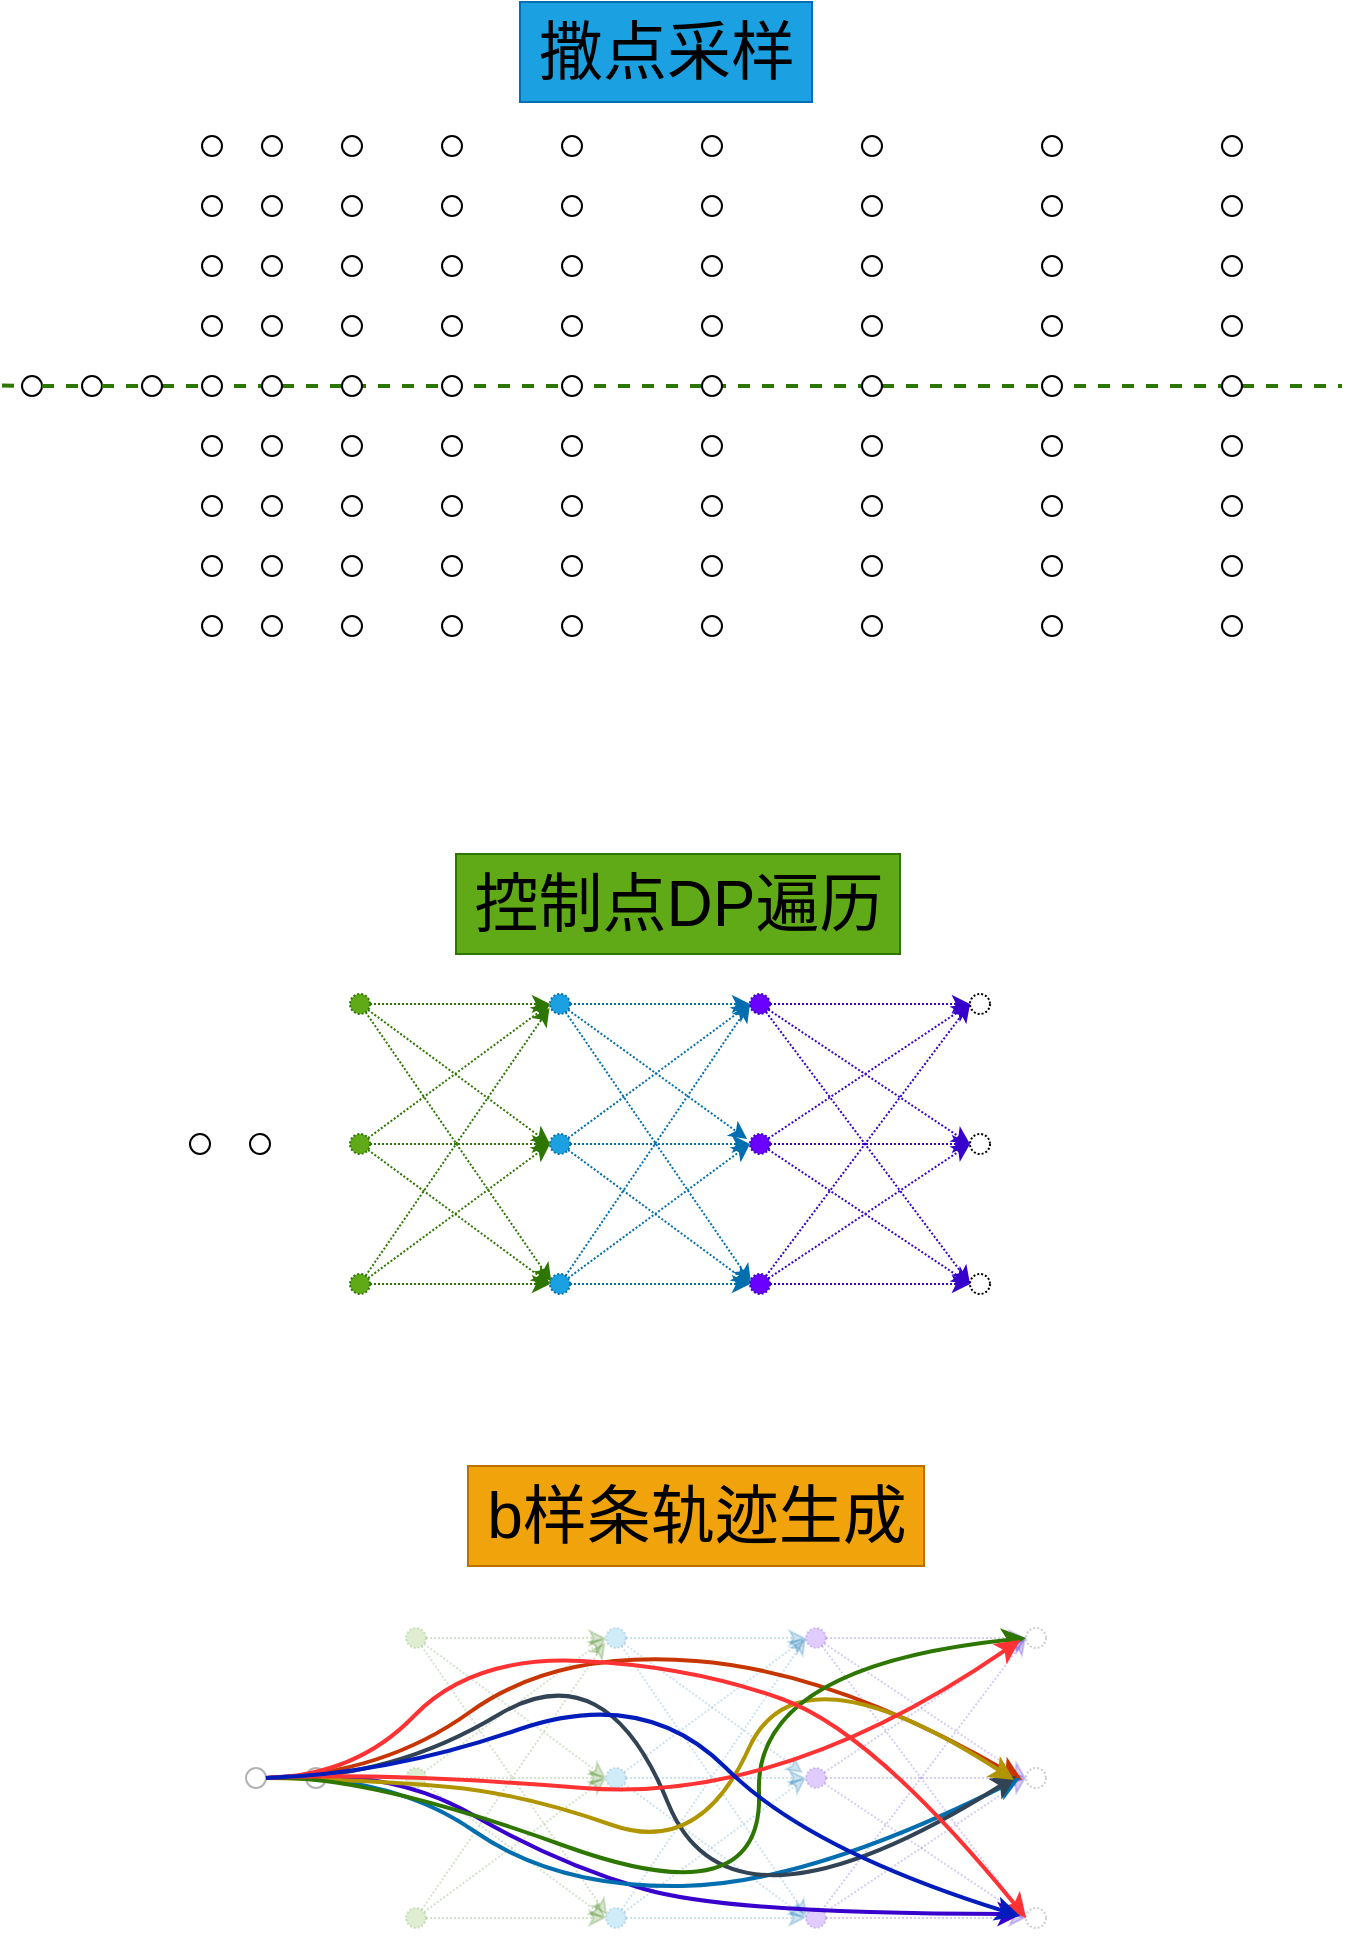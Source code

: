 <mxfile>
    <diagram id="zIWv_xni77McjanPKbbs" name="Page-1">
        <mxGraphModel dx="1017" dy="956" grid="0" gridSize="10" guides="1" tooltips="1" connect="1" arrows="1" fold="1" page="1" pageScale="1" pageWidth="850" pageHeight="1100" background="#ffffff" math="0" shadow="0">
            <root>
                <mxCell id="0"/>
                <mxCell id="1" parent="0"/>
                <mxCell id="3" value="" style="endArrow=none;dashed=1;html=1;strokeWidth=2;fillColor=#60a917;strokeColor=#2D7600;startArrow=none;" edge="1" parent="1" source="90">
                    <mxGeometry width="50" height="50" relative="1" as="geometry">
                        <mxPoint x="100" y="231.76" as="sourcePoint"/>
                        <mxPoint x="770" y="232" as="targetPoint"/>
                    </mxGeometry>
                </mxCell>
                <mxCell id="5" value="" style="ellipse;whiteSpace=wrap;html=1;aspect=fixed;" vertex="1" parent="1">
                    <mxGeometry x="200" y="107" width="10" height="10" as="geometry"/>
                </mxCell>
                <mxCell id="6" value="" style="ellipse;whiteSpace=wrap;html=1;aspect=fixed;" vertex="1" parent="1">
                    <mxGeometry x="200" y="137" width="10" height="10" as="geometry"/>
                </mxCell>
                <mxCell id="7" value="" style="ellipse;whiteSpace=wrap;html=1;aspect=fixed;" vertex="1" parent="1">
                    <mxGeometry x="200" y="167" width="10" height="10" as="geometry"/>
                </mxCell>
                <mxCell id="8" value="" style="ellipse;whiteSpace=wrap;html=1;aspect=fixed;" vertex="1" parent="1">
                    <mxGeometry x="200" y="197" width="10" height="10" as="geometry"/>
                </mxCell>
                <mxCell id="9" value="" style="ellipse;whiteSpace=wrap;html=1;aspect=fixed;" vertex="1" parent="1">
                    <mxGeometry x="200" y="227" width="10" height="10" as="geometry"/>
                </mxCell>
                <mxCell id="10" value="" style="ellipse;whiteSpace=wrap;html=1;aspect=fixed;" vertex="1" parent="1">
                    <mxGeometry x="200" y="257" width="10" height="10" as="geometry"/>
                </mxCell>
                <mxCell id="11" value="" style="ellipse;whiteSpace=wrap;html=1;aspect=fixed;" vertex="1" parent="1">
                    <mxGeometry x="200" y="287" width="10" height="10" as="geometry"/>
                </mxCell>
                <mxCell id="12" value="" style="ellipse;whiteSpace=wrap;html=1;aspect=fixed;" vertex="1" parent="1">
                    <mxGeometry x="200" y="317" width="10" height="10" as="geometry"/>
                </mxCell>
                <mxCell id="13" value="" style="ellipse;whiteSpace=wrap;html=1;aspect=fixed;" vertex="1" parent="1">
                    <mxGeometry x="200" y="347" width="10" height="10" as="geometry"/>
                </mxCell>
                <mxCell id="14" value="" style="ellipse;whiteSpace=wrap;html=1;aspect=fixed;" vertex="1" parent="1">
                    <mxGeometry x="230" y="107" width="10" height="10" as="geometry"/>
                </mxCell>
                <mxCell id="15" value="" style="ellipse;whiteSpace=wrap;html=1;aspect=fixed;" vertex="1" parent="1">
                    <mxGeometry x="230" y="137" width="10" height="10" as="geometry"/>
                </mxCell>
                <mxCell id="16" value="" style="ellipse;whiteSpace=wrap;html=1;aspect=fixed;" vertex="1" parent="1">
                    <mxGeometry x="230" y="167" width="10" height="10" as="geometry"/>
                </mxCell>
                <mxCell id="17" value="" style="ellipse;whiteSpace=wrap;html=1;aspect=fixed;" vertex="1" parent="1">
                    <mxGeometry x="230" y="197" width="10" height="10" as="geometry"/>
                </mxCell>
                <mxCell id="18" value="" style="ellipse;whiteSpace=wrap;html=1;aspect=fixed;" vertex="1" parent="1">
                    <mxGeometry x="230" y="227" width="10" height="10" as="geometry"/>
                </mxCell>
                <mxCell id="19" value="" style="ellipse;whiteSpace=wrap;html=1;aspect=fixed;" vertex="1" parent="1">
                    <mxGeometry x="230" y="257" width="10" height="10" as="geometry"/>
                </mxCell>
                <mxCell id="20" value="" style="ellipse;whiteSpace=wrap;html=1;aspect=fixed;" vertex="1" parent="1">
                    <mxGeometry x="230" y="287" width="10" height="10" as="geometry"/>
                </mxCell>
                <mxCell id="21" value="" style="ellipse;whiteSpace=wrap;html=1;aspect=fixed;" vertex="1" parent="1">
                    <mxGeometry x="230" y="317" width="10" height="10" as="geometry"/>
                </mxCell>
                <mxCell id="22" value="" style="ellipse;whiteSpace=wrap;html=1;aspect=fixed;" vertex="1" parent="1">
                    <mxGeometry x="230" y="347" width="10" height="10" as="geometry"/>
                </mxCell>
                <mxCell id="23" value="" style="ellipse;whiteSpace=wrap;html=1;aspect=fixed;" vertex="1" parent="1">
                    <mxGeometry x="270" y="107" width="10" height="10" as="geometry"/>
                </mxCell>
                <mxCell id="24" value="" style="ellipse;whiteSpace=wrap;html=1;aspect=fixed;" vertex="1" parent="1">
                    <mxGeometry x="270" y="137" width="10" height="10" as="geometry"/>
                </mxCell>
                <mxCell id="25" value="" style="ellipse;whiteSpace=wrap;html=1;aspect=fixed;" vertex="1" parent="1">
                    <mxGeometry x="270" y="167" width="10" height="10" as="geometry"/>
                </mxCell>
                <mxCell id="26" value="" style="ellipse;whiteSpace=wrap;html=1;aspect=fixed;" vertex="1" parent="1">
                    <mxGeometry x="270" y="197" width="10" height="10" as="geometry"/>
                </mxCell>
                <mxCell id="27" value="" style="ellipse;whiteSpace=wrap;html=1;aspect=fixed;" vertex="1" parent="1">
                    <mxGeometry x="270" y="227" width="10" height="10" as="geometry"/>
                </mxCell>
                <mxCell id="28" value="" style="ellipse;whiteSpace=wrap;html=1;aspect=fixed;" vertex="1" parent="1">
                    <mxGeometry x="270" y="257" width="10" height="10" as="geometry"/>
                </mxCell>
                <mxCell id="29" value="" style="ellipse;whiteSpace=wrap;html=1;aspect=fixed;" vertex="1" parent="1">
                    <mxGeometry x="270" y="287" width="10" height="10" as="geometry"/>
                </mxCell>
                <mxCell id="30" value="" style="ellipse;whiteSpace=wrap;html=1;aspect=fixed;" vertex="1" parent="1">
                    <mxGeometry x="270" y="317" width="10" height="10" as="geometry"/>
                </mxCell>
                <mxCell id="31" value="" style="ellipse;whiteSpace=wrap;html=1;aspect=fixed;" vertex="1" parent="1">
                    <mxGeometry x="270" y="347" width="10" height="10" as="geometry"/>
                </mxCell>
                <mxCell id="32" value="" style="ellipse;whiteSpace=wrap;html=1;aspect=fixed;" vertex="1" parent="1">
                    <mxGeometry x="320" y="107" width="10" height="10" as="geometry"/>
                </mxCell>
                <mxCell id="33" value="" style="ellipse;whiteSpace=wrap;html=1;aspect=fixed;" vertex="1" parent="1">
                    <mxGeometry x="320" y="137" width="10" height="10" as="geometry"/>
                </mxCell>
                <mxCell id="34" value="" style="ellipse;whiteSpace=wrap;html=1;aspect=fixed;" vertex="1" parent="1">
                    <mxGeometry x="320" y="167" width="10" height="10" as="geometry"/>
                </mxCell>
                <mxCell id="35" value="" style="ellipse;whiteSpace=wrap;html=1;aspect=fixed;" vertex="1" parent="1">
                    <mxGeometry x="320" y="197" width="10" height="10" as="geometry"/>
                </mxCell>
                <mxCell id="36" value="" style="ellipse;whiteSpace=wrap;html=1;aspect=fixed;" vertex="1" parent="1">
                    <mxGeometry x="320" y="227" width="10" height="10" as="geometry"/>
                </mxCell>
                <mxCell id="37" value="" style="ellipse;whiteSpace=wrap;html=1;aspect=fixed;" vertex="1" parent="1">
                    <mxGeometry x="320" y="257" width="10" height="10" as="geometry"/>
                </mxCell>
                <mxCell id="38" value="" style="ellipse;whiteSpace=wrap;html=1;aspect=fixed;" vertex="1" parent="1">
                    <mxGeometry x="320" y="287" width="10" height="10" as="geometry"/>
                </mxCell>
                <mxCell id="39" value="" style="ellipse;whiteSpace=wrap;html=1;aspect=fixed;" vertex="1" parent="1">
                    <mxGeometry x="320" y="317" width="10" height="10" as="geometry"/>
                </mxCell>
                <mxCell id="40" value="" style="ellipse;whiteSpace=wrap;html=1;aspect=fixed;" vertex="1" parent="1">
                    <mxGeometry x="320" y="347" width="10" height="10" as="geometry"/>
                </mxCell>
                <mxCell id="41" value="" style="ellipse;whiteSpace=wrap;html=1;aspect=fixed;" vertex="1" parent="1">
                    <mxGeometry x="380" y="107" width="10" height="10" as="geometry"/>
                </mxCell>
                <mxCell id="42" value="" style="ellipse;whiteSpace=wrap;html=1;aspect=fixed;" vertex="1" parent="1">
                    <mxGeometry x="380" y="137" width="10" height="10" as="geometry"/>
                </mxCell>
                <mxCell id="43" value="" style="ellipse;whiteSpace=wrap;html=1;aspect=fixed;" vertex="1" parent="1">
                    <mxGeometry x="380" y="167" width="10" height="10" as="geometry"/>
                </mxCell>
                <mxCell id="44" value="" style="ellipse;whiteSpace=wrap;html=1;aspect=fixed;" vertex="1" parent="1">
                    <mxGeometry x="380" y="197" width="10" height="10" as="geometry"/>
                </mxCell>
                <mxCell id="45" value="" style="ellipse;whiteSpace=wrap;html=1;aspect=fixed;" vertex="1" parent="1">
                    <mxGeometry x="380" y="227" width="10" height="10" as="geometry"/>
                </mxCell>
                <mxCell id="46" value="" style="ellipse;whiteSpace=wrap;html=1;aspect=fixed;" vertex="1" parent="1">
                    <mxGeometry x="380" y="257" width="10" height="10" as="geometry"/>
                </mxCell>
                <mxCell id="47" value="" style="ellipse;whiteSpace=wrap;html=1;aspect=fixed;" vertex="1" parent="1">
                    <mxGeometry x="380" y="287" width="10" height="10" as="geometry"/>
                </mxCell>
                <mxCell id="48" value="" style="ellipse;whiteSpace=wrap;html=1;aspect=fixed;" vertex="1" parent="1">
                    <mxGeometry x="380" y="317" width="10" height="10" as="geometry"/>
                </mxCell>
                <mxCell id="49" value="" style="ellipse;whiteSpace=wrap;html=1;aspect=fixed;" vertex="1" parent="1">
                    <mxGeometry x="380" y="347" width="10" height="10" as="geometry"/>
                </mxCell>
                <mxCell id="50" value="" style="ellipse;whiteSpace=wrap;html=1;aspect=fixed;" vertex="1" parent="1">
                    <mxGeometry x="450" y="107" width="10" height="10" as="geometry"/>
                </mxCell>
                <mxCell id="51" value="" style="ellipse;whiteSpace=wrap;html=1;aspect=fixed;" vertex="1" parent="1">
                    <mxGeometry x="450" y="137" width="10" height="10" as="geometry"/>
                </mxCell>
                <mxCell id="52" value="" style="ellipse;whiteSpace=wrap;html=1;aspect=fixed;" vertex="1" parent="1">
                    <mxGeometry x="450" y="167" width="10" height="10" as="geometry"/>
                </mxCell>
                <mxCell id="53" value="" style="ellipse;whiteSpace=wrap;html=1;aspect=fixed;" vertex="1" parent="1">
                    <mxGeometry x="450" y="197" width="10" height="10" as="geometry"/>
                </mxCell>
                <mxCell id="54" value="" style="ellipse;whiteSpace=wrap;html=1;aspect=fixed;" vertex="1" parent="1">
                    <mxGeometry x="450" y="227" width="10" height="10" as="geometry"/>
                </mxCell>
                <mxCell id="55" value="" style="ellipse;whiteSpace=wrap;html=1;aspect=fixed;" vertex="1" parent="1">
                    <mxGeometry x="450" y="257" width="10" height="10" as="geometry"/>
                </mxCell>
                <mxCell id="56" value="" style="ellipse;whiteSpace=wrap;html=1;aspect=fixed;" vertex="1" parent="1">
                    <mxGeometry x="450" y="287" width="10" height="10" as="geometry"/>
                </mxCell>
                <mxCell id="57" value="" style="ellipse;whiteSpace=wrap;html=1;aspect=fixed;" vertex="1" parent="1">
                    <mxGeometry x="450" y="317" width="10" height="10" as="geometry"/>
                </mxCell>
                <mxCell id="58" value="" style="ellipse;whiteSpace=wrap;html=1;aspect=fixed;" vertex="1" parent="1">
                    <mxGeometry x="450" y="347" width="10" height="10" as="geometry"/>
                </mxCell>
                <mxCell id="59" value="" style="ellipse;whiteSpace=wrap;html=1;aspect=fixed;" vertex="1" parent="1">
                    <mxGeometry x="530" y="107" width="10" height="10" as="geometry"/>
                </mxCell>
                <mxCell id="60" value="" style="ellipse;whiteSpace=wrap;html=1;aspect=fixed;" vertex="1" parent="1">
                    <mxGeometry x="530" y="137" width="10" height="10" as="geometry"/>
                </mxCell>
                <mxCell id="61" value="" style="ellipse;whiteSpace=wrap;html=1;aspect=fixed;" vertex="1" parent="1">
                    <mxGeometry x="530" y="167" width="10" height="10" as="geometry"/>
                </mxCell>
                <mxCell id="62" value="" style="ellipse;whiteSpace=wrap;html=1;aspect=fixed;" vertex="1" parent="1">
                    <mxGeometry x="530" y="197" width="10" height="10" as="geometry"/>
                </mxCell>
                <mxCell id="63" value="" style="ellipse;whiteSpace=wrap;html=1;aspect=fixed;" vertex="1" parent="1">
                    <mxGeometry x="530" y="227" width="10" height="10" as="geometry"/>
                </mxCell>
                <mxCell id="64" value="" style="ellipse;whiteSpace=wrap;html=1;aspect=fixed;" vertex="1" parent="1">
                    <mxGeometry x="530" y="257" width="10" height="10" as="geometry"/>
                </mxCell>
                <mxCell id="65" value="" style="ellipse;whiteSpace=wrap;html=1;aspect=fixed;" vertex="1" parent="1">
                    <mxGeometry x="530" y="287" width="10" height="10" as="geometry"/>
                </mxCell>
                <mxCell id="66" value="" style="ellipse;whiteSpace=wrap;html=1;aspect=fixed;" vertex="1" parent="1">
                    <mxGeometry x="530" y="317" width="10" height="10" as="geometry"/>
                </mxCell>
                <mxCell id="67" value="" style="ellipse;whiteSpace=wrap;html=1;aspect=fixed;" vertex="1" parent="1">
                    <mxGeometry x="530" y="347" width="10" height="10" as="geometry"/>
                </mxCell>
                <mxCell id="68" value="" style="ellipse;whiteSpace=wrap;html=1;aspect=fixed;" vertex="1" parent="1">
                    <mxGeometry x="620" y="107" width="10" height="10" as="geometry"/>
                </mxCell>
                <mxCell id="69" value="" style="ellipse;whiteSpace=wrap;html=1;aspect=fixed;" vertex="1" parent="1">
                    <mxGeometry x="620" y="137" width="10" height="10" as="geometry"/>
                </mxCell>
                <mxCell id="70" value="" style="ellipse;whiteSpace=wrap;html=1;aspect=fixed;" vertex="1" parent="1">
                    <mxGeometry x="620" y="167" width="10" height="10" as="geometry"/>
                </mxCell>
                <mxCell id="71" value="" style="ellipse;whiteSpace=wrap;html=1;aspect=fixed;" vertex="1" parent="1">
                    <mxGeometry x="620" y="197" width="10" height="10" as="geometry"/>
                </mxCell>
                <mxCell id="72" value="" style="ellipse;whiteSpace=wrap;html=1;aspect=fixed;" vertex="1" parent="1">
                    <mxGeometry x="620" y="227" width="10" height="10" as="geometry"/>
                </mxCell>
                <mxCell id="73" value="" style="ellipse;whiteSpace=wrap;html=1;aspect=fixed;" vertex="1" parent="1">
                    <mxGeometry x="620" y="257" width="10" height="10" as="geometry"/>
                </mxCell>
                <mxCell id="74" value="" style="ellipse;whiteSpace=wrap;html=1;aspect=fixed;" vertex="1" parent="1">
                    <mxGeometry x="620" y="287" width="10" height="10" as="geometry"/>
                </mxCell>
                <mxCell id="75" value="" style="ellipse;whiteSpace=wrap;html=1;aspect=fixed;" vertex="1" parent="1">
                    <mxGeometry x="620" y="317" width="10" height="10" as="geometry"/>
                </mxCell>
                <mxCell id="76" value="" style="ellipse;whiteSpace=wrap;html=1;aspect=fixed;" vertex="1" parent="1">
                    <mxGeometry x="620" y="347" width="10" height="10" as="geometry"/>
                </mxCell>
                <mxCell id="77" value="" style="ellipse;whiteSpace=wrap;html=1;aspect=fixed;" vertex="1" parent="1">
                    <mxGeometry x="710" y="107" width="10" height="10" as="geometry"/>
                </mxCell>
                <mxCell id="78" value="" style="ellipse;whiteSpace=wrap;html=1;aspect=fixed;" vertex="1" parent="1">
                    <mxGeometry x="710" y="137" width="10" height="10" as="geometry"/>
                </mxCell>
                <mxCell id="79" value="" style="ellipse;whiteSpace=wrap;html=1;aspect=fixed;" vertex="1" parent="1">
                    <mxGeometry x="710" y="167" width="10" height="10" as="geometry"/>
                </mxCell>
                <mxCell id="80" value="" style="ellipse;whiteSpace=wrap;html=1;aspect=fixed;" vertex="1" parent="1">
                    <mxGeometry x="710" y="197" width="10" height="10" as="geometry"/>
                </mxCell>
                <mxCell id="81" value="" style="ellipse;whiteSpace=wrap;html=1;aspect=fixed;" vertex="1" parent="1">
                    <mxGeometry x="710" y="227" width="10" height="10" as="geometry"/>
                </mxCell>
                <mxCell id="82" value="" style="ellipse;whiteSpace=wrap;html=1;aspect=fixed;" vertex="1" parent="1">
                    <mxGeometry x="710" y="257" width="10" height="10" as="geometry"/>
                </mxCell>
                <mxCell id="83" value="" style="ellipse;whiteSpace=wrap;html=1;aspect=fixed;" vertex="1" parent="1">
                    <mxGeometry x="710" y="287" width="10" height="10" as="geometry"/>
                </mxCell>
                <mxCell id="84" value="" style="ellipse;whiteSpace=wrap;html=1;aspect=fixed;" vertex="1" parent="1">
                    <mxGeometry x="710" y="317" width="10" height="10" as="geometry"/>
                </mxCell>
                <mxCell id="85" value="" style="ellipse;whiteSpace=wrap;html=1;aspect=fixed;" vertex="1" parent="1">
                    <mxGeometry x="710" y="347" width="10" height="10" as="geometry"/>
                </mxCell>
                <mxCell id="87" value="" style="endArrow=none;dashed=1;html=1;strokeWidth=2;fillColor=#60a917;strokeColor=#2D7600;" edge="1" parent="1" target="86">
                    <mxGeometry width="50" height="50" relative="1" as="geometry">
                        <mxPoint x="100" y="231.76" as="sourcePoint"/>
                        <mxPoint x="858.966" y="232" as="targetPoint"/>
                    </mxGeometry>
                </mxCell>
                <mxCell id="86" value="" style="ellipse;whiteSpace=wrap;html=1;aspect=fixed;" vertex="1" parent="1">
                    <mxGeometry x="110" y="227" width="10" height="10" as="geometry"/>
                </mxCell>
                <mxCell id="89" value="" style="endArrow=none;dashed=1;html=1;strokeWidth=2;fillColor=#60a917;strokeColor=#2D7600;startArrow=none;" edge="1" parent="1" source="86" target="88">
                    <mxGeometry width="50" height="50" relative="1" as="geometry">
                        <mxPoint x="130" y="232" as="sourcePoint"/>
                        <mxPoint x="858.966" y="232" as="targetPoint"/>
                    </mxGeometry>
                </mxCell>
                <mxCell id="88" value="" style="ellipse;whiteSpace=wrap;html=1;aspect=fixed;" vertex="1" parent="1">
                    <mxGeometry x="140" y="227" width="10" height="10" as="geometry"/>
                </mxCell>
                <mxCell id="91" value="" style="endArrow=none;dashed=1;html=1;strokeWidth=2;fillColor=#60a917;strokeColor=#2D7600;startArrow=none;" edge="1" parent="1" source="88" target="90">
                    <mxGeometry width="50" height="50" relative="1" as="geometry">
                        <mxPoint x="150" y="232" as="sourcePoint"/>
                        <mxPoint x="858.966" y="232" as="targetPoint"/>
                    </mxGeometry>
                </mxCell>
                <mxCell id="90" value="" style="ellipse;whiteSpace=wrap;html=1;aspect=fixed;" vertex="1" parent="1">
                    <mxGeometry x="170" y="227" width="10" height="10" as="geometry"/>
                </mxCell>
                <mxCell id="170" style="edgeStyle=none;html=1;entryX=0;entryY=0.5;entryDx=0;entryDy=0;strokeColor=#2D7600;strokeWidth=1;dashed=1;dashPattern=1 1;fillColor=#60a917;" edge="1" parent="1" source="139" target="142">
                    <mxGeometry relative="1" as="geometry"/>
                </mxCell>
                <mxCell id="171" style="edgeStyle=none;html=1;entryX=0;entryY=0.5;entryDx=0;entryDy=0;strokeColor=#2D7600;strokeWidth=1;dashed=1;dashPattern=1 1;fillColor=#60a917;" edge="1" parent="1" source="139" target="143">
                    <mxGeometry relative="1" as="geometry"/>
                </mxCell>
                <mxCell id="172" style="edgeStyle=none;html=1;entryX=0.065;entryY=0.377;entryDx=0;entryDy=0;strokeColor=#2D7600;strokeWidth=1;entryPerimeter=0;dashed=1;dashPattern=1 1;fillColor=#60a917;" edge="1" parent="1" source="139" target="144">
                    <mxGeometry relative="1" as="geometry"/>
                </mxCell>
                <mxCell id="139" value="" style="ellipse;whiteSpace=wrap;html=1;aspect=fixed;dashed=1;dashPattern=1 1;strokeWidth=1;fillColor=#60a917;fontColor=#ffffff;strokeColor=#2D7600;" vertex="1" parent="1">
                    <mxGeometry x="274" y="536" width="10" height="10" as="geometry"/>
                </mxCell>
                <mxCell id="166" style="edgeStyle=none;html=1;entryX=0;entryY=0.5;entryDx=0;entryDy=0;strokeColor=#2D7600;strokeWidth=1;dashed=1;dashPattern=1 1;fillColor=#60a917;" edge="1" parent="1" source="140" target="142">
                    <mxGeometry relative="1" as="geometry"/>
                </mxCell>
                <mxCell id="173" style="edgeStyle=none;html=1;entryX=0;entryY=0.5;entryDx=0;entryDy=0;strokeColor=#2D7600;strokeWidth=1;dashed=1;dashPattern=1 1;fillColor=#60a917;" edge="1" parent="1" source="140" target="143">
                    <mxGeometry relative="1" as="geometry"/>
                </mxCell>
                <mxCell id="174" style="edgeStyle=none;html=1;entryX=0;entryY=0.5;entryDx=0;entryDy=0;strokeColor=#2D7600;strokeWidth=1;dashed=1;dashPattern=1 1;fillColor=#60a917;" edge="1" parent="1" source="140" target="144">
                    <mxGeometry relative="1" as="geometry"/>
                </mxCell>
                <mxCell id="140" value="" style="ellipse;whiteSpace=wrap;html=1;aspect=fixed;dashed=1;dashPattern=1 1;strokeWidth=1;fillColor=#60a917;fontColor=#ffffff;strokeColor=#2D7600;" vertex="1" parent="1">
                    <mxGeometry x="274" y="606" width="10" height="10" as="geometry"/>
                </mxCell>
                <mxCell id="175" style="edgeStyle=none;html=1;entryX=-0.027;entryY=0.698;entryDx=0;entryDy=0;strokeColor=#2D7600;strokeWidth=1;entryPerimeter=0;dashed=1;dashPattern=1 1;fillColor=#60a917;" edge="1" parent="1" source="141" target="142">
                    <mxGeometry relative="1" as="geometry"/>
                </mxCell>
                <mxCell id="176" style="edgeStyle=none;html=1;entryX=0;entryY=0.5;entryDx=0;entryDy=0;strokeColor=#2D7600;strokeWidth=1;dashed=1;dashPattern=1 1;fillColor=#60a917;" edge="1" parent="1" source="141" target="143">
                    <mxGeometry relative="1" as="geometry"/>
                </mxCell>
                <mxCell id="177" style="edgeStyle=none;html=1;entryX=0;entryY=0.5;entryDx=0;entryDy=0;strokeColor=#2D7600;strokeWidth=1;dashed=1;dashPattern=1 1;fillColor=#60a917;" edge="1" parent="1" source="141" target="144">
                    <mxGeometry relative="1" as="geometry"/>
                </mxCell>
                <mxCell id="141" value="" style="ellipse;whiteSpace=wrap;html=1;aspect=fixed;dashed=1;dashPattern=1 1;strokeWidth=1;fillColor=#60a917;fontColor=#ffffff;strokeColor=#2D7600;" vertex="1" parent="1">
                    <mxGeometry x="274" y="676" width="10" height="10" as="geometry"/>
                </mxCell>
                <mxCell id="167" style="edgeStyle=none;html=1;entryX=0;entryY=0.5;entryDx=0;entryDy=0;strokeColor=#006EAF;strokeWidth=1;dashed=1;dashPattern=1 1;fillColor=#1ba1e2;" edge="1" parent="1" source="142" target="145">
                    <mxGeometry relative="1" as="geometry"/>
                </mxCell>
                <mxCell id="168" style="edgeStyle=none;html=1;entryX=-0.144;entryY=0.256;entryDx=0;entryDy=0;entryPerimeter=0;strokeColor=#006EAF;strokeWidth=1;dashed=1;dashPattern=1 1;fillColor=#1ba1e2;" edge="1" parent="1" source="142" target="146">
                    <mxGeometry relative="1" as="geometry"/>
                </mxCell>
                <mxCell id="169" style="edgeStyle=none;html=1;entryX=0.049;entryY=0.419;entryDx=0;entryDy=0;strokeColor=#006EAF;strokeWidth=1;entryPerimeter=0;dashed=1;dashPattern=1 1;fillColor=#1ba1e2;" edge="1" parent="1" source="142" target="147">
                    <mxGeometry relative="1" as="geometry"/>
                </mxCell>
                <mxCell id="142" value="" style="ellipse;whiteSpace=wrap;html=1;aspect=fixed;dashed=1;dashPattern=1 1;strokeWidth=1;fillColor=#1ba1e2;fontColor=#ffffff;strokeColor=#006EAF;" vertex="1" parent="1">
                    <mxGeometry x="374" y="536" width="10" height="10" as="geometry"/>
                </mxCell>
                <mxCell id="178" style="edgeStyle=none;html=1;entryX=0;entryY=0.5;entryDx=0;entryDy=0;strokeColor=#006EAF;strokeWidth=1;dashed=1;dashPattern=1 1;fillColor=#1ba1e2;" edge="1" parent="1" source="143" target="145">
                    <mxGeometry relative="1" as="geometry"/>
                </mxCell>
                <mxCell id="179" style="edgeStyle=none;html=1;entryX=0;entryY=0.5;entryDx=0;entryDy=0;strokeColor=#006EAF;strokeWidth=1;dashed=1;dashPattern=1 1;fillColor=#1ba1e2;" edge="1" parent="1" source="143" target="146">
                    <mxGeometry relative="1" as="geometry"/>
                </mxCell>
                <mxCell id="180" style="edgeStyle=none;html=1;entryX=0;entryY=0.5;entryDx=0;entryDy=0;strokeColor=#006EAF;strokeWidth=1;dashed=1;dashPattern=1 1;fillColor=#1ba1e2;" edge="1" parent="1" source="143" target="147">
                    <mxGeometry relative="1" as="geometry"/>
                </mxCell>
                <mxCell id="143" value="" style="ellipse;whiteSpace=wrap;html=1;aspect=fixed;dashed=1;dashPattern=1 1;strokeWidth=1;fillColor=#1ba1e2;fontColor=#ffffff;strokeColor=#006EAF;" vertex="1" parent="1">
                    <mxGeometry x="374" y="606" width="10" height="10" as="geometry"/>
                </mxCell>
                <mxCell id="181" style="edgeStyle=none;html=1;entryX=0;entryY=0.5;entryDx=0;entryDy=0;strokeColor=#006EAF;strokeWidth=1;dashed=1;dashPattern=1 1;fillColor=#1ba1e2;" edge="1" parent="1" source="144" target="147">
                    <mxGeometry relative="1" as="geometry"/>
                </mxCell>
                <mxCell id="182" style="edgeStyle=none;html=1;entryX=0;entryY=0.5;entryDx=0;entryDy=0;strokeColor=#006EAF;strokeWidth=1;dashed=1;dashPattern=1 1;fillColor=#1ba1e2;" edge="1" parent="1" source="144" target="146">
                    <mxGeometry relative="1" as="geometry"/>
                </mxCell>
                <mxCell id="183" style="edgeStyle=none;html=1;entryX=0;entryY=0.5;entryDx=0;entryDy=0;strokeColor=#006EAF;strokeWidth=1;dashed=1;dashPattern=1 1;fillColor=#1ba1e2;" edge="1" parent="1" source="144" target="145">
                    <mxGeometry relative="1" as="geometry"/>
                </mxCell>
                <mxCell id="144" value="" style="ellipse;whiteSpace=wrap;html=1;aspect=fixed;dashed=1;dashPattern=1 1;strokeWidth=1;fillColor=#1ba1e2;fontColor=#ffffff;strokeColor=#006EAF;" vertex="1" parent="1">
                    <mxGeometry x="374" y="676" width="10" height="10" as="geometry"/>
                </mxCell>
                <mxCell id="185" style="edgeStyle=none;html=1;entryX=0;entryY=0.5;entryDx=0;entryDy=0;strokeColor=#3700CC;strokeWidth=1;dashed=1;dashPattern=1 1;fillColor=#6a00ff;" edge="1" parent="1" source="145" target="148">
                    <mxGeometry relative="1" as="geometry"/>
                </mxCell>
                <mxCell id="186" style="edgeStyle=none;html=1;entryX=0;entryY=0.5;entryDx=0;entryDy=0;strokeColor=#3700CC;strokeWidth=1;dashed=1;dashPattern=1 1;fillColor=#6a00ff;" edge="1" parent="1" source="145" target="149">
                    <mxGeometry relative="1" as="geometry"/>
                </mxCell>
                <mxCell id="187" style="edgeStyle=none;html=1;entryX=0;entryY=0.5;entryDx=0;entryDy=0;strokeColor=#3700CC;strokeWidth=1;dashed=1;dashPattern=1 1;fillColor=#6a00ff;" edge="1" parent="1" source="145" target="150">
                    <mxGeometry relative="1" as="geometry"/>
                </mxCell>
                <mxCell id="145" value="" style="ellipse;whiteSpace=wrap;html=1;aspect=fixed;dashed=1;dashPattern=1 1;strokeWidth=1;fillColor=#6a00ff;fontColor=#ffffff;strokeColor=#3700CC;" vertex="1" parent="1">
                    <mxGeometry x="474" y="536" width="10" height="10" as="geometry"/>
                </mxCell>
                <mxCell id="188" style="edgeStyle=none;html=1;entryX=0;entryY=0.5;entryDx=0;entryDy=0;strokeColor=#3700CC;strokeWidth=1;dashed=1;dashPattern=1 1;fillColor=#6a00ff;" edge="1" parent="1" source="146" target="148">
                    <mxGeometry relative="1" as="geometry"/>
                </mxCell>
                <mxCell id="189" style="edgeStyle=none;html=1;strokeColor=#3700CC;strokeWidth=1;dashed=1;dashPattern=1 1;fillColor=#6a00ff;" edge="1" parent="1" source="146">
                    <mxGeometry relative="1" as="geometry">
                        <mxPoint x="584" y="611" as="targetPoint"/>
                    </mxGeometry>
                </mxCell>
                <mxCell id="190" style="edgeStyle=none;html=1;entryX=0;entryY=0.5;entryDx=0;entryDy=0;strokeColor=#3700CC;strokeWidth=1;dashed=1;dashPattern=1 1;fillColor=#6a00ff;" edge="1" parent="1" source="146" target="150">
                    <mxGeometry relative="1" as="geometry"/>
                </mxCell>
                <mxCell id="146" value="" style="ellipse;whiteSpace=wrap;html=1;aspect=fixed;dashed=1;dashPattern=1 1;strokeWidth=1;fillColor=#6a00ff;fontColor=#ffffff;strokeColor=#3700CC;" vertex="1" parent="1">
                    <mxGeometry x="474" y="606" width="10" height="10" as="geometry"/>
                </mxCell>
                <mxCell id="191" style="edgeStyle=none;html=1;entryX=0;entryY=0.5;entryDx=0;entryDy=0;strokeColor=#3700CC;strokeWidth=1;dashed=1;dashPattern=1 1;fillColor=#6a00ff;" edge="1" parent="1" source="147" target="148">
                    <mxGeometry relative="1" as="geometry"/>
                </mxCell>
                <mxCell id="192" style="edgeStyle=none;html=1;entryX=0;entryY=0.5;entryDx=0;entryDy=0;strokeColor=#3700CC;strokeWidth=1;dashed=1;dashPattern=1 1;fillColor=#6a00ff;" edge="1" parent="1" source="147" target="149">
                    <mxGeometry relative="1" as="geometry"/>
                </mxCell>
                <mxCell id="193" style="edgeStyle=none;html=1;strokeColor=#3700CC;strokeWidth=1;dashed=1;dashPattern=1 1;fillColor=#6a00ff;" edge="1" parent="1" source="147">
                    <mxGeometry relative="1" as="geometry">
                        <mxPoint x="584" y="681" as="targetPoint"/>
                    </mxGeometry>
                </mxCell>
                <mxCell id="147" value="" style="ellipse;whiteSpace=wrap;html=1;aspect=fixed;dashed=1;dashPattern=1 1;strokeWidth=1;fillColor=#6a00ff;fontColor=#ffffff;strokeColor=#3700CC;" vertex="1" parent="1">
                    <mxGeometry x="474" y="676" width="10" height="10" as="geometry"/>
                </mxCell>
                <mxCell id="148" value="" style="ellipse;whiteSpace=wrap;html=1;aspect=fixed;dashed=1;dashPattern=1 1;strokeWidth=1;" vertex="1" parent="1">
                    <mxGeometry x="584" y="536" width="10" height="10" as="geometry"/>
                </mxCell>
                <mxCell id="149" value="" style="ellipse;whiteSpace=wrap;html=1;aspect=fixed;dashed=1;dashPattern=1 1;strokeWidth=1;" vertex="1" parent="1">
                    <mxGeometry x="584" y="606" width="10" height="10" as="geometry"/>
                </mxCell>
                <mxCell id="150" value="" style="ellipse;whiteSpace=wrap;html=1;aspect=fixed;dashed=1;dashPattern=1 1;strokeWidth=1;" vertex="1" parent="1">
                    <mxGeometry x="584" y="676" width="10" height="10" as="geometry"/>
                </mxCell>
                <mxCell id="194" value="" style="ellipse;whiteSpace=wrap;html=1;aspect=fixed;" vertex="1" parent="1">
                    <mxGeometry x="224" y="606" width="10" height="10" as="geometry"/>
                </mxCell>
                <mxCell id="195" value="" style="ellipse;whiteSpace=wrap;html=1;aspect=fixed;" vertex="1" parent="1">
                    <mxGeometry x="194" y="606" width="10" height="10" as="geometry"/>
                </mxCell>
                <mxCell id="245" style="edgeStyle=none;html=1;entryX=0;entryY=0.5;entryDx=0;entryDy=0;strokeColor=#2D7600;strokeWidth=1;dashed=1;dashPattern=1 1;fillColor=#60a917;opacity=20;" edge="1" parent="1" source="248" target="260">
                    <mxGeometry relative="1" as="geometry"/>
                </mxCell>
                <mxCell id="246" style="edgeStyle=none;html=1;entryX=0;entryY=0.5;entryDx=0;entryDy=0;strokeColor=#2D7600;strokeWidth=1;dashed=1;dashPattern=1 1;fillColor=#60a917;opacity=20;" edge="1" parent="1" source="248" target="264">
                    <mxGeometry relative="1" as="geometry"/>
                </mxCell>
                <mxCell id="247" style="edgeStyle=none;html=1;entryX=0.065;entryY=0.377;entryDx=0;entryDy=0;strokeColor=#2D7600;strokeWidth=1;entryPerimeter=0;dashed=1;dashPattern=1 1;fillColor=#60a917;opacity=20;" edge="1" parent="1" source="248" target="268">
                    <mxGeometry relative="1" as="geometry"/>
                </mxCell>
                <mxCell id="248" value="" style="ellipse;whiteSpace=wrap;html=1;aspect=fixed;dashed=1;dashPattern=1 1;strokeWidth=1;fillColor=#60a917;fontColor=#ffffff;strokeColor=#2D7600;opacity=20;" vertex="1" parent="1">
                    <mxGeometry x="302" y="853" width="10" height="10" as="geometry"/>
                </mxCell>
                <mxCell id="249" style="edgeStyle=none;html=1;entryX=0;entryY=0.5;entryDx=0;entryDy=0;strokeColor=#2D7600;strokeWidth=1;dashed=1;dashPattern=1 1;fillColor=#60a917;opacity=20;" edge="1" parent="1" source="252" target="260">
                    <mxGeometry relative="1" as="geometry"/>
                </mxCell>
                <mxCell id="250" style="edgeStyle=none;html=1;entryX=0;entryY=0.5;entryDx=0;entryDy=0;strokeColor=#2D7600;strokeWidth=1;dashed=1;dashPattern=1 1;fillColor=#60a917;opacity=20;" edge="1" parent="1" source="252" target="264">
                    <mxGeometry relative="1" as="geometry"/>
                </mxCell>
                <mxCell id="251" style="edgeStyle=none;html=1;entryX=0;entryY=0.5;entryDx=0;entryDy=0;strokeColor=#2D7600;strokeWidth=1;dashed=1;dashPattern=1 1;fillColor=#60a917;opacity=20;" edge="1" parent="1" source="252" target="268">
                    <mxGeometry relative="1" as="geometry"/>
                </mxCell>
                <mxCell id="252" value="" style="ellipse;whiteSpace=wrap;html=1;aspect=fixed;dashed=1;dashPattern=1 1;strokeWidth=1;fillColor=#60a917;fontColor=#ffffff;strokeColor=#2D7600;opacity=20;" vertex="1" parent="1">
                    <mxGeometry x="302" y="923" width="10" height="10" as="geometry"/>
                </mxCell>
                <mxCell id="253" style="edgeStyle=none;html=1;entryX=-0.027;entryY=0.698;entryDx=0;entryDy=0;strokeColor=#2D7600;strokeWidth=1;entryPerimeter=0;dashed=1;dashPattern=1 1;fillColor=#60a917;opacity=20;" edge="1" parent="1" source="256" target="260">
                    <mxGeometry relative="1" as="geometry"/>
                </mxCell>
                <mxCell id="254" style="edgeStyle=none;html=1;entryX=0;entryY=0.5;entryDx=0;entryDy=0;strokeColor=#2D7600;strokeWidth=1;dashed=1;dashPattern=1 1;fillColor=#60a917;opacity=20;" edge="1" parent="1" source="256" target="264">
                    <mxGeometry relative="1" as="geometry"/>
                </mxCell>
                <mxCell id="255" style="edgeStyle=none;html=1;entryX=0;entryY=0.5;entryDx=0;entryDy=0;strokeColor=#2D7600;strokeWidth=1;dashed=1;dashPattern=1 1;fillColor=#60a917;opacity=20;" edge="1" parent="1" source="256" target="268">
                    <mxGeometry relative="1" as="geometry"/>
                </mxCell>
                <mxCell id="256" value="" style="ellipse;whiteSpace=wrap;html=1;aspect=fixed;dashed=1;dashPattern=1 1;strokeWidth=1;fillColor=#60a917;fontColor=#ffffff;strokeColor=#2D7600;opacity=20;" vertex="1" parent="1">
                    <mxGeometry x="302" y="993" width="10" height="10" as="geometry"/>
                </mxCell>
                <mxCell id="257" style="edgeStyle=none;html=1;entryX=0;entryY=0.5;entryDx=0;entryDy=0;strokeColor=#006EAF;strokeWidth=1;dashed=1;dashPattern=1 1;fillColor=#1ba1e2;opacity=20;" edge="1" parent="1" source="260" target="272">
                    <mxGeometry relative="1" as="geometry"/>
                </mxCell>
                <mxCell id="258" style="edgeStyle=none;html=1;entryX=-0.144;entryY=0.256;entryDx=0;entryDy=0;entryPerimeter=0;strokeColor=#006EAF;strokeWidth=1;dashed=1;dashPattern=1 1;fillColor=#1ba1e2;opacity=20;" edge="1" parent="1" source="260" target="276">
                    <mxGeometry relative="1" as="geometry"/>
                </mxCell>
                <mxCell id="259" style="edgeStyle=none;html=1;entryX=0.049;entryY=0.419;entryDx=0;entryDy=0;strokeColor=#006EAF;strokeWidth=1;entryPerimeter=0;dashed=1;dashPattern=1 1;fillColor=#1ba1e2;opacity=20;" edge="1" parent="1" source="260" target="280">
                    <mxGeometry relative="1" as="geometry"/>
                </mxCell>
                <mxCell id="260" value="" style="ellipse;whiteSpace=wrap;html=1;aspect=fixed;dashed=1;dashPattern=1 1;strokeWidth=1;fillColor=#1ba1e2;fontColor=#ffffff;strokeColor=#006EAF;opacity=20;" vertex="1" parent="1">
                    <mxGeometry x="402" y="853" width="10" height="10" as="geometry"/>
                </mxCell>
                <mxCell id="261" style="edgeStyle=none;html=1;entryX=0;entryY=0.5;entryDx=0;entryDy=0;strokeColor=#006EAF;strokeWidth=1;dashed=1;dashPattern=1 1;fillColor=#1ba1e2;opacity=20;" edge="1" parent="1" source="264" target="272">
                    <mxGeometry relative="1" as="geometry"/>
                </mxCell>
                <mxCell id="262" style="edgeStyle=none;html=1;entryX=0;entryY=0.5;entryDx=0;entryDy=0;strokeColor=#006EAF;strokeWidth=1;dashed=1;dashPattern=1 1;fillColor=#1ba1e2;opacity=20;" edge="1" parent="1" source="264" target="276">
                    <mxGeometry relative="1" as="geometry"/>
                </mxCell>
                <mxCell id="263" style="edgeStyle=none;html=1;entryX=0;entryY=0.5;entryDx=0;entryDy=0;strokeColor=#006EAF;strokeWidth=1;dashed=1;dashPattern=1 1;fillColor=#1ba1e2;opacity=20;" edge="1" parent="1" source="264" target="280">
                    <mxGeometry relative="1" as="geometry"/>
                </mxCell>
                <mxCell id="264" value="" style="ellipse;whiteSpace=wrap;html=1;aspect=fixed;dashed=1;dashPattern=1 1;strokeWidth=1;fillColor=#1ba1e2;fontColor=#ffffff;strokeColor=#006EAF;opacity=20;" vertex="1" parent="1">
                    <mxGeometry x="402" y="923" width="10" height="10" as="geometry"/>
                </mxCell>
                <mxCell id="265" style="edgeStyle=none;html=1;entryX=0;entryY=0.5;entryDx=0;entryDy=0;strokeColor=#006EAF;strokeWidth=1;dashed=1;dashPattern=1 1;fillColor=#1ba1e2;opacity=20;" edge="1" parent="1" source="268" target="280">
                    <mxGeometry relative="1" as="geometry"/>
                </mxCell>
                <mxCell id="266" style="edgeStyle=none;html=1;entryX=0;entryY=0.5;entryDx=0;entryDy=0;strokeColor=#006EAF;strokeWidth=1;dashed=1;dashPattern=1 1;fillColor=#1ba1e2;opacity=20;" edge="1" parent="1" source="268" target="276">
                    <mxGeometry relative="1" as="geometry"/>
                </mxCell>
                <mxCell id="267" style="edgeStyle=none;html=1;entryX=0;entryY=0.5;entryDx=0;entryDy=0;strokeColor=#006EAF;strokeWidth=1;dashed=1;dashPattern=1 1;fillColor=#1ba1e2;opacity=20;" edge="1" parent="1" source="268" target="272">
                    <mxGeometry relative="1" as="geometry"/>
                </mxCell>
                <mxCell id="268" value="" style="ellipse;whiteSpace=wrap;html=1;aspect=fixed;dashed=1;dashPattern=1 1;strokeWidth=1;fillColor=#1ba1e2;fontColor=#ffffff;strokeColor=#006EAF;opacity=20;" vertex="1" parent="1">
                    <mxGeometry x="402" y="993" width="10" height="10" as="geometry"/>
                </mxCell>
                <mxCell id="269" style="edgeStyle=none;html=1;entryX=0;entryY=0.5;entryDx=0;entryDy=0;strokeColor=#3700CC;strokeWidth=1;dashed=1;dashPattern=1 1;fillColor=#6a00ff;opacity=20;" edge="1" parent="1" source="272" target="281">
                    <mxGeometry relative="1" as="geometry"/>
                </mxCell>
                <mxCell id="270" style="edgeStyle=none;html=1;entryX=0;entryY=0.5;entryDx=0;entryDy=0;strokeColor=#3700CC;strokeWidth=1;dashed=1;dashPattern=1 1;fillColor=#6a00ff;opacity=20;" edge="1" parent="1" source="272" target="282">
                    <mxGeometry relative="1" as="geometry"/>
                </mxCell>
                <mxCell id="271" style="edgeStyle=none;html=1;entryX=0;entryY=0.5;entryDx=0;entryDy=0;strokeColor=#3700CC;strokeWidth=1;dashed=1;dashPattern=1 1;fillColor=#6a00ff;opacity=20;" edge="1" parent="1" source="272" target="283">
                    <mxGeometry relative="1" as="geometry"/>
                </mxCell>
                <mxCell id="272" value="" style="ellipse;whiteSpace=wrap;html=1;aspect=fixed;dashed=1;dashPattern=1 1;strokeWidth=1;fillColor=#6a00ff;fontColor=#ffffff;strokeColor=#3700CC;opacity=20;" vertex="1" parent="1">
                    <mxGeometry x="502" y="853" width="10" height="10" as="geometry"/>
                </mxCell>
                <mxCell id="273" style="edgeStyle=none;html=1;entryX=0;entryY=0.5;entryDx=0;entryDy=0;strokeColor=#3700CC;strokeWidth=1;dashed=1;dashPattern=1 1;fillColor=#6a00ff;opacity=20;" edge="1" parent="1" source="276" target="281">
                    <mxGeometry relative="1" as="geometry"/>
                </mxCell>
                <mxCell id="274" style="edgeStyle=none;html=1;strokeColor=#3700CC;strokeWidth=1;dashed=1;dashPattern=1 1;fillColor=#6a00ff;opacity=20;" edge="1" parent="1" source="276">
                    <mxGeometry relative="1" as="geometry">
                        <mxPoint x="612" y="928" as="targetPoint"/>
                    </mxGeometry>
                </mxCell>
                <mxCell id="275" style="edgeStyle=none;html=1;entryX=0;entryY=0.5;entryDx=0;entryDy=0;strokeColor=#3700CC;strokeWidth=1;dashed=1;dashPattern=1 1;fillColor=#6a00ff;opacity=20;" edge="1" parent="1" source="276" target="283">
                    <mxGeometry relative="1" as="geometry"/>
                </mxCell>
                <mxCell id="276" value="" style="ellipse;whiteSpace=wrap;html=1;aspect=fixed;dashed=1;dashPattern=1 1;strokeWidth=1;fillColor=#6a00ff;fontColor=#ffffff;strokeColor=#3700CC;opacity=20;" vertex="1" parent="1">
                    <mxGeometry x="502" y="923" width="10" height="10" as="geometry"/>
                </mxCell>
                <mxCell id="277" style="edgeStyle=none;html=1;entryX=0;entryY=0.5;entryDx=0;entryDy=0;strokeColor=#3700CC;strokeWidth=1;dashed=1;dashPattern=1 1;fillColor=#6a00ff;opacity=20;" edge="1" parent="1" source="280" target="281">
                    <mxGeometry relative="1" as="geometry"/>
                </mxCell>
                <mxCell id="278" style="edgeStyle=none;html=1;entryX=0;entryY=0.5;entryDx=0;entryDy=0;strokeColor=#3700CC;strokeWidth=1;dashed=1;dashPattern=1 1;fillColor=#6a00ff;opacity=20;" edge="1" parent="1" source="280" target="282">
                    <mxGeometry relative="1" as="geometry"/>
                </mxCell>
                <mxCell id="279" style="edgeStyle=none;html=1;strokeColor=#3700CC;strokeWidth=1;dashed=1;dashPattern=1 1;fillColor=#6a00ff;opacity=20;" edge="1" parent="1" source="280">
                    <mxGeometry relative="1" as="geometry">
                        <mxPoint x="612" y="998" as="targetPoint"/>
                    </mxGeometry>
                </mxCell>
                <mxCell id="280" value="" style="ellipse;whiteSpace=wrap;html=1;aspect=fixed;dashed=1;dashPattern=1 1;strokeWidth=1;fillColor=#6a00ff;fontColor=#ffffff;strokeColor=#3700CC;opacity=20;" vertex="1" parent="1">
                    <mxGeometry x="502" y="993" width="10" height="10" as="geometry"/>
                </mxCell>
                <mxCell id="281" value="" style="ellipse;whiteSpace=wrap;html=1;aspect=fixed;dashed=1;dashPattern=1 1;strokeWidth=1;opacity=20;" vertex="1" parent="1">
                    <mxGeometry x="612" y="853" width="10" height="10" as="geometry"/>
                </mxCell>
                <mxCell id="282" value="" style="ellipse;whiteSpace=wrap;html=1;aspect=fixed;dashed=1;dashPattern=1 1;strokeWidth=1;opacity=20;" vertex="1" parent="1">
                    <mxGeometry x="612" y="923" width="10" height="10" as="geometry"/>
                </mxCell>
                <mxCell id="283" value="" style="ellipse;whiteSpace=wrap;html=1;aspect=fixed;dashed=1;dashPattern=1 1;strokeWidth=1;opacity=20;" vertex="1" parent="1">
                    <mxGeometry x="612" y="993" width="10" height="10" as="geometry"/>
                </mxCell>
                <mxCell id="284" value="" style="ellipse;whiteSpace=wrap;html=1;aspect=fixed;opacity=30;" vertex="1" parent="1">
                    <mxGeometry x="252" y="923" width="10" height="10" as="geometry"/>
                </mxCell>
                <mxCell id="285" value="" style="ellipse;whiteSpace=wrap;html=1;aspect=fixed;opacity=30;" vertex="1" parent="1">
                    <mxGeometry x="222" y="923" width="10" height="10" as="geometry"/>
                </mxCell>
                <mxCell id="286" value="" style="curved=1;endArrow=classic;html=1;strokeColor=#3700CC;strokeWidth=2;exitX=1;exitY=0.5;exitDx=0;exitDy=0;fillColor=#6a00ff;" edge="1" parent="1" source="285">
                    <mxGeometry width="50" height="50" relative="1" as="geometry">
                        <mxPoint x="346" y="1005" as="sourcePoint"/>
                        <mxPoint x="610" y="996" as="targetPoint"/>
                        <Array as="points">
                            <mxPoint x="293" y="922"/>
                            <mxPoint x="378" y="971"/>
                            <mxPoint x="464" y="996"/>
                        </Array>
                    </mxGeometry>
                </mxCell>
                <mxCell id="287" value="" style="curved=1;endArrow=classic;html=1;strokeColor=#C73500;strokeWidth=2;exitX=1;exitY=0.5;exitDx=0;exitDy=0;fillColor=#fa6800;" edge="1" parent="1" source="285">
                    <mxGeometry width="50" height="50" relative="1" as="geometry">
                        <mxPoint x="383" y="1003" as="sourcePoint"/>
                        <mxPoint x="610" y="929" as="targetPoint"/>
                        <Array as="points">
                            <mxPoint x="291" y="926"/>
                            <mxPoint x="377" y="864"/>
                            <mxPoint x="517" y="875"/>
                        </Array>
                    </mxGeometry>
                </mxCell>
                <mxCell id="288" value="" style="curved=1;endArrow=classic;html=1;strokeColor=#006EAF;strokeWidth=2;exitX=1;exitY=0.5;exitDx=0;exitDy=0;fillColor=#1ba1e2;" edge="1" parent="1" source="285">
                    <mxGeometry width="50" height="50" relative="1" as="geometry">
                        <mxPoint x="383" y="1003" as="sourcePoint"/>
                        <mxPoint x="609" y="928" as="targetPoint"/>
                        <Array as="points">
                            <mxPoint x="295" y="926"/>
                            <mxPoint x="377" y="983"/>
                            <mxPoint x="503" y="981"/>
                        </Array>
                    </mxGeometry>
                </mxCell>
                <mxCell id="289" value="" style="curved=1;endArrow=classic;html=1;strokeColor=#314354;strokeWidth=2;exitX=1;exitY=0.5;exitDx=0;exitDy=0;fillColor=#647687;" edge="1" parent="1" source="285">
                    <mxGeometry width="50" height="50" relative="1" as="geometry">
                        <mxPoint x="383" y="1003" as="sourcePoint"/>
                        <mxPoint x="607" y="927" as="targetPoint"/>
                        <Array as="points">
                            <mxPoint x="294" y="929"/>
                            <mxPoint x="402" y="864"/>
                            <mxPoint x="464" y="1017"/>
                        </Array>
                    </mxGeometry>
                </mxCell>
                <mxCell id="290" value="" style="curved=1;endArrow=classic;html=1;strokeColor=#B09500;strokeWidth=2;exitX=1;exitY=0.5;exitDx=0;exitDy=0;fillColor=#e3c800;" edge="1" parent="1" source="285">
                    <mxGeometry width="50" height="50" relative="1" as="geometry">
                        <mxPoint x="383" y="1003" as="sourcePoint"/>
                        <mxPoint x="606" y="929" as="targetPoint"/>
                        <Array as="points">
                            <mxPoint x="286" y="929"/>
                            <mxPoint x="361" y="936"/>
                            <mxPoint x="449" y="967"/>
                            <mxPoint x="498" y="859"/>
                        </Array>
                    </mxGeometry>
                </mxCell>
                <mxCell id="291" value="" style="curved=1;endArrow=classic;html=1;strokeColor=#2D7600;strokeWidth=2;exitX=1;exitY=0.5;exitDx=0;exitDy=0;entryX=0;entryY=0.5;entryDx=0;entryDy=0;fillColor=#60a917;" edge="1" parent="1" source="285" target="281">
                    <mxGeometry width="50" height="50" relative="1" as="geometry">
                        <mxPoint x="383" y="1003" as="sourcePoint"/>
                        <mxPoint x="433" y="953" as="targetPoint"/>
                        <Array as="points">
                            <mxPoint x="282" y="926"/>
                            <mxPoint x="481" y="998"/>
                            <mxPoint x="476" y="872"/>
                        </Array>
                    </mxGeometry>
                </mxCell>
                <mxCell id="292" value="" style="curved=1;endArrow=classic;html=1;strokeColor=#FF3333;strokeWidth=2;exitX=1;exitY=0.5;exitDx=0;exitDy=0;" edge="1" parent="1" source="285">
                    <mxGeometry width="50" height="50" relative="1" as="geometry">
                        <mxPoint x="383" y="1003" as="sourcePoint"/>
                        <mxPoint x="609" y="859" as="targetPoint"/>
                        <Array as="points">
                            <mxPoint x="291" y="925"/>
                            <mxPoint x="490" y="941"/>
                        </Array>
                    </mxGeometry>
                </mxCell>
                <mxCell id="293" value="" style="curved=1;endArrow=classic;html=1;strokeColor=#FF3333;strokeWidth=2;exitX=1;exitY=0.5;exitDx=0;exitDy=0;entryX=0;entryY=0.5;entryDx=0;entryDy=0;" edge="1" parent="1" source="285" target="283">
                    <mxGeometry width="50" height="50" relative="1" as="geometry">
                        <mxPoint x="383" y="1060" as="sourcePoint"/>
                        <mxPoint x="433" y="1010" as="targetPoint"/>
                        <Array as="points">
                            <mxPoint x="277" y="927"/>
                            <mxPoint x="335" y="867"/>
                            <mxPoint x="444" y="872"/>
                            <mxPoint x="536" y="905"/>
                        </Array>
                    </mxGeometry>
                </mxCell>
                <mxCell id="294" value="" style="curved=1;endArrow=classic;html=1;strokeColor=#001DBC;strokeWidth=2;exitX=1;exitY=0.5;exitDx=0;exitDy=0;fillColor=#0050ef;" edge="1" parent="1" source="285">
                    <mxGeometry width="50" height="50" relative="1" as="geometry">
                        <mxPoint x="383" y="1060" as="sourcePoint"/>
                        <mxPoint x="609" y="997" as="targetPoint"/>
                        <Array as="points">
                            <mxPoint x="294" y="926"/>
                            <mxPoint x="421" y="882"/>
                            <mxPoint x="503" y="964"/>
                        </Array>
                    </mxGeometry>
                </mxCell>
                <mxCell id="295" value="&lt;font style=&quot;font-size: 32px;&quot; color=&quot;#000000&quot;&gt;撒点采样&lt;/font&gt;" style="text;html=1;align=center;verticalAlign=middle;resizable=0;points=[];autosize=1;strokeColor=#006EAF;fillColor=#1ba1e2;fontColor=#ffffff;" vertex="1" parent="1">
                    <mxGeometry x="359" y="40" width="146" height="50" as="geometry"/>
                </mxCell>
                <mxCell id="296" value="&lt;font style=&quot;font-size: 32px;&quot; color=&quot;#000000&quot;&gt;控制点DP遍历&lt;/font&gt;" style="text;html=1;align=center;verticalAlign=middle;resizable=0;points=[];autosize=1;strokeColor=#2D7600;fillColor=#60a917;fontColor=#ffffff;" vertex="1" parent="1">
                    <mxGeometry x="327" y="466" width="222" height="50" as="geometry"/>
                </mxCell>
                <mxCell id="297" value="&lt;font style=&quot;font-size: 32px;&quot; color=&quot;#000000&quot;&gt;b样条轨迹生成&lt;/font&gt;" style="text;html=1;align=center;verticalAlign=middle;resizable=0;points=[];autosize=1;strokeColor=#BD7000;fillColor=#f0a30a;fontColor=#000000;" vertex="1" parent="1">
                    <mxGeometry x="333" y="772" width="228" height="50" as="geometry"/>
                </mxCell>
            </root>
        </mxGraphModel>
    </diagram>
</mxfile>